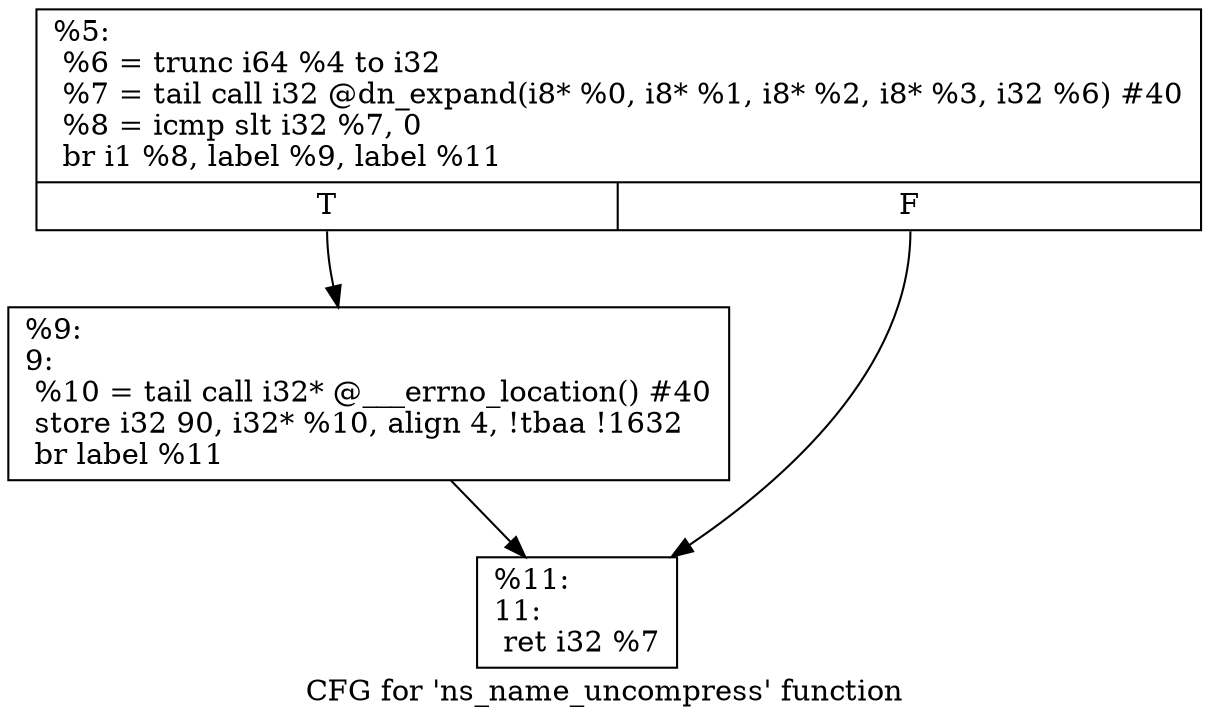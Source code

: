 digraph "CFG for 'ns_name_uncompress' function" {
	label="CFG for 'ns_name_uncompress' function";

	Node0x1c11360 [shape=record,label="{%5:\l  %6 = trunc i64 %4 to i32\l  %7 = tail call i32 @dn_expand(i8* %0, i8* %1, i8* %2, i8* %3, i32 %6) #40\l  %8 = icmp slt i32 %7, 0\l  br i1 %8, label %9, label %11\l|{<s0>T|<s1>F}}"];
	Node0x1c11360:s0 -> Node0x1c11480;
	Node0x1c11360:s1 -> Node0x1c114d0;
	Node0x1c11480 [shape=record,label="{%9:\l9:                                                \l  %10 = tail call i32* @___errno_location() #40\l  store i32 90, i32* %10, align 4, !tbaa !1632\l  br label %11\l}"];
	Node0x1c11480 -> Node0x1c114d0;
	Node0x1c114d0 [shape=record,label="{%11:\l11:                                               \l  ret i32 %7\l}"];
}
